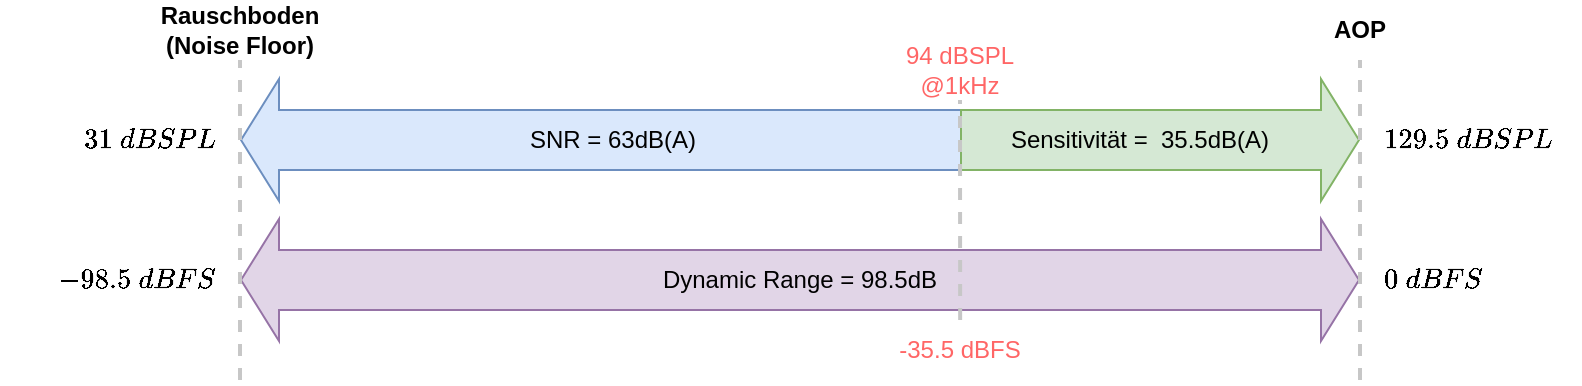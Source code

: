 <mxfile version="18.1.3" type="device"><diagram name="Seite-1" id="8YABCWYjU56DUB7J7AaN"><mxGraphModel dx="1038" dy="649" grid="1" gridSize="10" guides="1" tooltips="1" connect="1" arrows="1" fold="1" page="1" pageScale="1" pageWidth="827" pageHeight="1169" math="1" shadow="0"><root><mxCell id="0"/><mxCell id="1" parent="0"/><mxCell id="p23xVv6Rp5-aRSuJVF9R-11" value="" style="shape=flexArrow;endArrow=classic;html=1;rounded=0;width=30;startWidth=30;endWidth=30;fillColor=#dae8fc;strokeColor=#6c8ebf;" parent="1" edge="1"><mxGeometry width="50" height="50" relative="1" as="geometry"><mxPoint x="530" y="440" as="sourcePoint"/><mxPoint x="160" y="440" as="targetPoint"/></mxGeometry></mxCell><mxCell id="p23xVv6Rp5-aRSuJVF9R-9" value="" style="shape=flexArrow;endArrow=classic;startArrow=classic;html=1;rounded=0;startWidth=30;endWidth=30;width=30;fillColor=#e1d5e7;strokeColor=#9673a6;" parent="1" edge="1"><mxGeometry width="100" height="100" relative="1" as="geometry"><mxPoint x="160" y="510" as="sourcePoint"/><mxPoint x="720" y="510" as="targetPoint"/></mxGeometry></mxCell><mxCell id="p23xVv6Rp5-aRSuJVF9R-4" value="SNR = 63dB(A)" style="text;html=1;align=center;verticalAlign=middle;whiteSpace=wrap;rounded=0;" parent="1" vertex="1"><mxGeometry x="180" y="420" width="333.33" height="40" as="geometry"/></mxCell><mxCell id="p23xVv6Rp5-aRSuJVF9R-12" value="" style="shape=flexArrow;endArrow=classic;html=1;rounded=0;width=30;startWidth=30;endWidth=30;fillColor=#d5e8d4;strokeColor=#82b366;" parent="1" edge="1"><mxGeometry width="50" height="50" relative="1" as="geometry"><mxPoint x="520" y="440" as="sourcePoint"/><mxPoint x="720" y="440" as="targetPoint"/></mxGeometry></mxCell><mxCell id="p23xVv6Rp5-aRSuJVF9R-13" value="Dynamic Range = 98.5dB" style="text;html=1;align=center;verticalAlign=middle;whiteSpace=wrap;rounded=0;" parent="1" vertex="1"><mxGeometry x="180" y="490" width="520" height="40" as="geometry"/></mxCell><mxCell id="p23xVv6Rp5-aRSuJVF9R-14" value="" style="endArrow=none;dashed=1;html=1;strokeWidth=2;rounded=0;exitX=0.654;exitY=1;exitDx=0;exitDy=0;exitPerimeter=0;strokeColor=#C7C7C7;" parent="1" edge="1"><mxGeometry width="50" height="50" relative="1" as="geometry"><mxPoint x="520.08" y="530" as="sourcePoint"/><mxPoint x="520" y="420" as="targetPoint"/></mxGeometry></mxCell><mxCell id="p23xVv6Rp5-aRSuJVF9R-15" value="" style="endArrow=none;dashed=1;html=1;strokeWidth=2;rounded=0;strokeColor=#C7C7C7;" parent="1" edge="1"><mxGeometry width="50" height="50" relative="1" as="geometry"><mxPoint x="160" y="560" as="sourcePoint"/><mxPoint x="160" y="400" as="targetPoint"/></mxGeometry></mxCell><mxCell id="p23xVv6Rp5-aRSuJVF9R-16" value="" style="endArrow=none;dashed=1;html=1;strokeWidth=2;rounded=0;strokeColor=#C7C7C7;" parent="1" edge="1"><mxGeometry width="50" height="50" relative="1" as="geometry"><mxPoint x="720" y="560" as="sourcePoint"/><mxPoint x="720" y="400" as="targetPoint"/></mxGeometry></mxCell><mxCell id="p23xVv6Rp5-aRSuJVF9R-17" value="Rauschboden (Noise Floor)" style="text;html=1;align=center;verticalAlign=middle;whiteSpace=wrap;rounded=0;fontStyle=1" parent="1" vertex="1"><mxGeometry x="120" y="370" width="80" height="30" as="geometry"/></mxCell><mxCell id="p23xVv6Rp5-aRSuJVF9R-18" value="AOP" style="text;html=1;align=center;verticalAlign=middle;whiteSpace=wrap;rounded=0;fontStyle=1" parent="1" vertex="1"><mxGeometry x="680" y="370" width="80" height="30" as="geometry"/></mxCell><mxCell id="p23xVv6Rp5-aRSuJVF9R-20" value="$$31 \space dBSPL$$" style="text;html=1;align=right;verticalAlign=middle;whiteSpace=wrap;rounded=0;" parent="1" vertex="1"><mxGeometry x="40" y="425" width="110" height="30" as="geometry"/></mxCell><mxCell id="p23xVv6Rp5-aRSuJVF9R-21" value="$$-98.5\space dBFS$$" style="text;html=1;align=right;verticalAlign=middle;whiteSpace=wrap;rounded=0;" parent="1" vertex="1"><mxGeometry x="40" y="495" width="110" height="30" as="geometry"/></mxCell><mxCell id="p23xVv6Rp5-aRSuJVF9R-22" value="94 dBSPL @1kHz" style="text;html=1;align=center;verticalAlign=middle;whiteSpace=wrap;rounded=0;fontColor=#FF6666;" parent="1" vertex="1"><mxGeometry x="480" y="390" width="80" height="30" as="geometry"/></mxCell><mxCell id="p23xVv6Rp5-aRSuJVF9R-23" value="-35.5 dBFS" style="text;html=1;align=center;verticalAlign=middle;whiteSpace=wrap;rounded=0;fontColor=#FF6666;" parent="1" vertex="1"><mxGeometry x="480" y="530" width="80" height="30" as="geometry"/></mxCell><mxCell id="p23xVv6Rp5-aRSuJVF9R-24" value="$$0 \space dBFS$$" style="text;html=1;align=left;verticalAlign=middle;whiteSpace=wrap;rounded=0;" parent="1" vertex="1"><mxGeometry x="730" y="495" width="100" height="30" as="geometry"/></mxCell><mxCell id="p23xVv6Rp5-aRSuJVF9R-25" value="$$129.5 \space dBSPL$$" style="text;html=1;align=left;verticalAlign=middle;whiteSpace=wrap;rounded=0;" parent="1" vertex="1"><mxGeometry x="730" y="425" width="100" height="30" as="geometry"/></mxCell><mxCell id="MkZfroIMVvUau8b9mIfq-1" value="Sensitivität =&amp;nbsp; 35.5dB(A)" style="text;html=1;align=center;verticalAlign=middle;whiteSpace=wrap;rounded=0;" parent="1" vertex="1"><mxGeometry x="520" y="420" width="180" height="40" as="geometry"/></mxCell></root></mxGraphModel></diagram></mxfile>